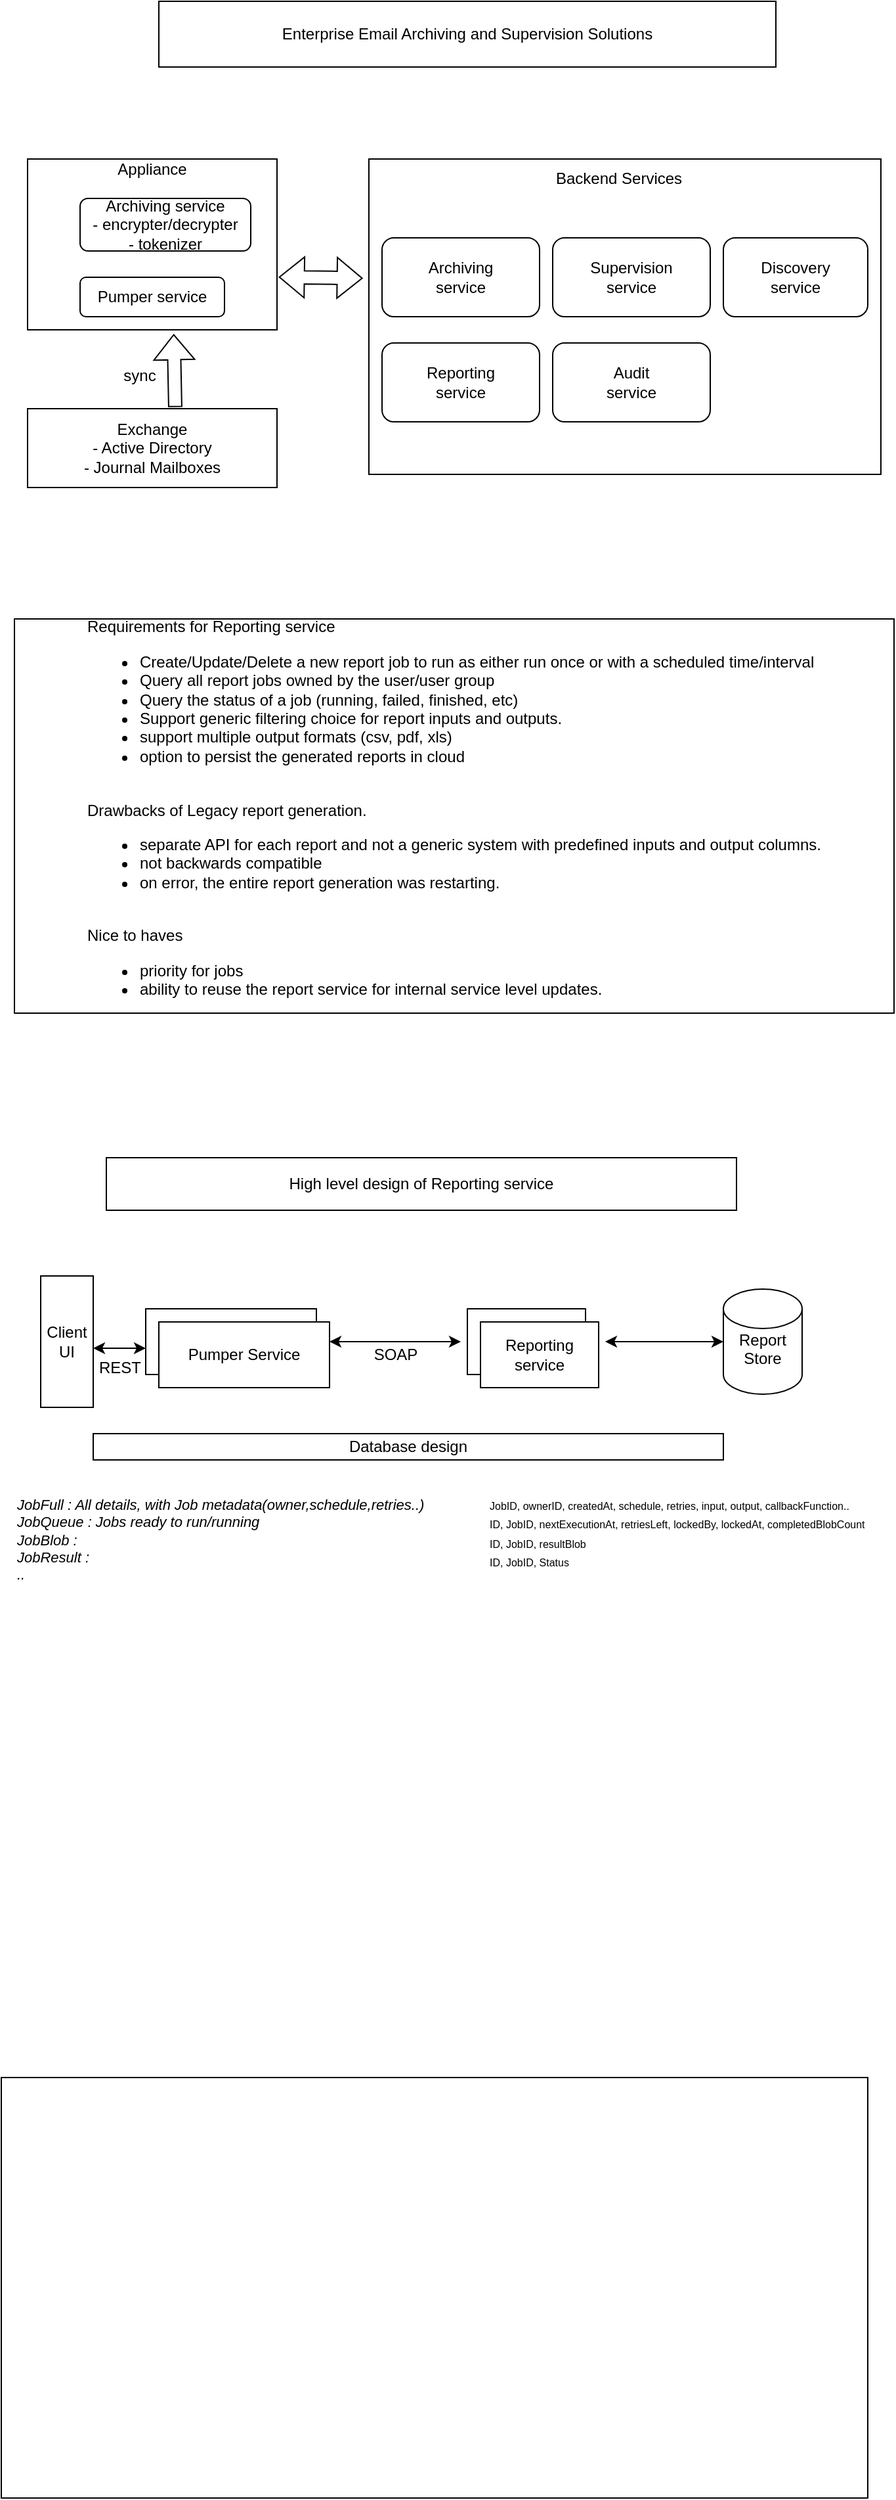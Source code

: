 <mxfile version="24.6.5" type="github">
  <diagram name="Page-1" id="atFdlXVNPNenRuwR08LR">
    <mxGraphModel dx="847" dy="303" grid="1" gridSize="10" guides="1" tooltips="1" connect="1" arrows="1" fold="1" page="1" pageScale="1" pageWidth="850" pageHeight="1100" math="0" shadow="0">
      <root>
        <mxCell id="0" />
        <mxCell id="1" parent="0" />
        <mxCell id="uciV34WFaMNDTHBEuoeK-1" value="Appliance&lt;div&gt;&lt;br&gt;&lt;/div&gt;&lt;div&gt;&lt;br&gt;&lt;/div&gt;&lt;div&gt;&lt;br&gt;&lt;/div&gt;&lt;div&gt;&lt;br&gt;&lt;/div&gt;&lt;div&gt;&lt;br&gt;&lt;/div&gt;&lt;div&gt;&lt;br&gt;&lt;/div&gt;&lt;div&gt;&lt;br&gt;&lt;/div&gt;&lt;div&gt;&lt;br&gt;&lt;/div&gt;" style="rounded=0;whiteSpace=wrap;html=1;" parent="1" vertex="1">
          <mxGeometry x="100" y="160" width="190" height="130" as="geometry" />
        </mxCell>
        <mxCell id="uciV34WFaMNDTHBEuoeK-2" value="Exchange&lt;div&gt;- Active Directory&lt;/div&gt;&lt;div&gt;- Journal Mailboxes&lt;/div&gt;" style="rounded=0;whiteSpace=wrap;html=1;" parent="1" vertex="1">
          <mxGeometry x="100" y="350" width="190" height="60" as="geometry" />
        </mxCell>
        <mxCell id="uciV34WFaMNDTHBEuoeK-5" value="Archiving&amp;nbsp;&lt;span style=&quot;background-color: initial;&quot;&gt;service&lt;/span&gt;&lt;div&gt;&lt;span style=&quot;background-color: initial;&quot;&gt;- encrypter/decrypter&lt;/span&gt;&lt;/div&gt;&lt;div&gt;&lt;span style=&quot;background-color: initial;&quot;&gt;- tokenizer&lt;/span&gt;&lt;/div&gt;" style="rounded=1;whiteSpace=wrap;html=1;" parent="1" vertex="1">
          <mxGeometry x="140" y="190" width="130" height="40" as="geometry" />
        </mxCell>
        <mxCell id="uciV34WFaMNDTHBEuoeK-7" value="" style="rounded=0;whiteSpace=wrap;html=1;" parent="1" vertex="1">
          <mxGeometry x="360" y="160" width="390" height="240" as="geometry" />
        </mxCell>
        <mxCell id="uciV34WFaMNDTHBEuoeK-8" value="Reporting&lt;div&gt;service&lt;/div&gt;" style="rounded=1;whiteSpace=wrap;html=1;" parent="1" vertex="1">
          <mxGeometry x="370" y="300" width="120" height="60" as="geometry" />
        </mxCell>
        <mxCell id="uciV34WFaMNDTHBEuoeK-9" value="Audit&lt;div&gt;service&lt;/div&gt;" style="rounded=1;whiteSpace=wrap;html=1;" parent="1" vertex="1">
          <mxGeometry x="500" y="300" width="120" height="60" as="geometry" />
        </mxCell>
        <mxCell id="uciV34WFaMNDTHBEuoeK-10" value="Archiving&lt;div&gt;service&lt;/div&gt;" style="rounded=1;whiteSpace=wrap;html=1;" parent="1" vertex="1">
          <mxGeometry x="370" y="220" width="120" height="60" as="geometry" />
        </mxCell>
        <mxCell id="uciV34WFaMNDTHBEuoeK-11" value="Supervision&lt;div&gt;service&lt;/div&gt;" style="rounded=1;whiteSpace=wrap;html=1;" parent="1" vertex="1">
          <mxGeometry x="500" y="220" width="120" height="60" as="geometry" />
        </mxCell>
        <mxCell id="uciV34WFaMNDTHBEuoeK-12" value="Discovery&lt;div&gt;service&lt;/div&gt;" style="rounded=1;whiteSpace=wrap;html=1;" parent="1" vertex="1">
          <mxGeometry x="630" y="220" width="110" height="60" as="geometry" />
        </mxCell>
        <mxCell id="uciV34WFaMNDTHBEuoeK-13" value="Pumper service" style="rounded=1;whiteSpace=wrap;html=1;" parent="1" vertex="1">
          <mxGeometry x="140" y="250" width="110" height="30" as="geometry" />
        </mxCell>
        <mxCell id="uciV34WFaMNDTHBEuoeK-15" value="" style="shape=flexArrow;endArrow=classic;html=1;rounded=0;entryX=0.586;entryY=1.025;entryDx=0;entryDy=0;entryPerimeter=0;exitX=0.592;exitY=-0.02;exitDx=0;exitDy=0;exitPerimeter=0;" parent="1" source="uciV34WFaMNDTHBEuoeK-2" target="uciV34WFaMNDTHBEuoeK-1" edge="1">
          <mxGeometry width="50" height="50" relative="1" as="geometry">
            <mxPoint x="400" y="380" as="sourcePoint" />
            <mxPoint x="450" y="330" as="targetPoint" />
          </mxGeometry>
        </mxCell>
        <mxCell id="uciV34WFaMNDTHBEuoeK-17" value="sync" style="text;html=1;align=center;verticalAlign=middle;resizable=0;points=[];autosize=1;strokeColor=none;fillColor=none;" parent="1" vertex="1">
          <mxGeometry x="160" y="310" width="50" height="30" as="geometry" />
        </mxCell>
        <mxCell id="uciV34WFaMNDTHBEuoeK-20" value="" style="shape=flexArrow;endArrow=classic;startArrow=classic;html=1;rounded=0;exitX=1.007;exitY=0.691;exitDx=0;exitDy=0;exitPerimeter=0;entryX=-0.012;entryY=0.378;entryDx=0;entryDy=0;entryPerimeter=0;" parent="1" source="uciV34WFaMNDTHBEuoeK-1" target="uciV34WFaMNDTHBEuoeK-7" edge="1">
          <mxGeometry width="100" height="100" relative="1" as="geometry">
            <mxPoint x="370" y="400" as="sourcePoint" />
            <mxPoint x="470" y="300" as="targetPoint" />
          </mxGeometry>
        </mxCell>
        <mxCell id="uciV34WFaMNDTHBEuoeK-21" value="Backend Services" style="text;html=1;align=center;verticalAlign=middle;resizable=0;points=[];autosize=1;strokeColor=none;fillColor=none;" parent="1" vertex="1">
          <mxGeometry x="490" y="160" width="120" height="30" as="geometry" />
        </mxCell>
        <mxCell id="KOVVbHCTlGGZfohRkDMk-2" value="Enterprise Email Archiving and Supervision Solutions" style="rounded=0;whiteSpace=wrap;html=1;" parent="1" vertex="1">
          <mxGeometry x="200" y="40" width="470" height="50" as="geometry" />
        </mxCell>
        <mxCell id="KOVVbHCTlGGZfohRkDMk-3" value="&lt;div style=&quot;text-align: left;&quot;&gt;&lt;span style=&quot;background-color: initial;&quot;&gt;Requirements for Reporting service&lt;/span&gt;&lt;/div&gt;&lt;div&gt;&lt;ul&gt;&lt;li style=&quot;text-align: left;&quot;&gt;Create/Update/Delete a new report job to run as either run once or with a scheduled time/interval&lt;/li&gt;&lt;li style=&quot;text-align: left;&quot;&gt;&lt;span style=&quot;background-color: initial;&quot;&gt;Query all report jobs owned by the user/user group&lt;/span&gt;&lt;/li&gt;&lt;li style=&quot;text-align: left;&quot;&gt;Query the status of a job (running, failed, finished, etc)&amp;nbsp;&lt;/li&gt;&lt;li style=&quot;text-align: left;&quot;&gt;Support generic filtering choice for report inputs and outputs.&lt;/li&gt;&lt;li style=&quot;text-align: left;&quot;&gt;support multiple output formats (csv, pdf, xls)&lt;/li&gt;&lt;li style=&quot;text-align: left;&quot;&gt;option to persist the generated reports in cloud&lt;/li&gt;&lt;/ul&gt;&lt;div style=&quot;text-align: left;&quot;&gt;&lt;br&gt;&lt;/div&gt;&lt;/div&gt;&lt;div style=&quot;text-align: left;&quot;&gt;Drawbacks of Legacy report generation.&lt;/div&gt;&lt;div style=&quot;text-align: left;&quot;&gt;&lt;ul&gt;&lt;li&gt;separate API for each report and not a generic system with predefined inputs and output columns.&lt;/li&gt;&lt;li&gt;not backwards compatible&lt;/li&gt;&lt;li&gt;on error, the entire report generation was restarting.&lt;/li&gt;&lt;/ul&gt;&lt;div&gt;&lt;br&gt;&lt;/div&gt;&lt;div&gt;Nice to haves&lt;/div&gt;&lt;div&gt;&lt;ul&gt;&lt;li&gt;priority for jobs&lt;/li&gt;&lt;li&gt;ability to reuse the report service for internal service level updates.&lt;/li&gt;&lt;/ul&gt;&lt;/div&gt;&lt;/div&gt;" style="rounded=0;whiteSpace=wrap;html=1;" parent="1" vertex="1">
          <mxGeometry x="90" y="510" width="670" height="300" as="geometry" />
        </mxCell>
        <mxCell id="KOVVbHCTlGGZfohRkDMk-6" value="" style="rounded=0;whiteSpace=wrap;html=1;" parent="1" vertex="1">
          <mxGeometry x="80" y="1620" width="660" height="320" as="geometry" />
        </mxCell>
        <mxCell id="KOVVbHCTlGGZfohRkDMk-7" value="High level design of Reporting service" style="rounded=0;whiteSpace=wrap;html=1;" parent="1" vertex="1">
          <mxGeometry x="160" y="920" width="480" height="40" as="geometry" />
        </mxCell>
        <mxCell id="KOVVbHCTlGGZfohRkDMk-8" value="Pumper Service" style="rounded=0;whiteSpace=wrap;html=1;" parent="1" vertex="1">
          <mxGeometry x="190" y="1035" width="130" height="50" as="geometry" />
        </mxCell>
        <mxCell id="KOVVbHCTlGGZfohRkDMk-9" value="Reporting service" style="rounded=0;whiteSpace=wrap;html=1;" parent="1" vertex="1">
          <mxGeometry x="435" y="1035" width="90" height="50" as="geometry" />
        </mxCell>
        <mxCell id="KOVVbHCTlGGZfohRkDMk-10" value="Report&lt;div&gt;Store&lt;/div&gt;&lt;div&gt;&lt;br&gt;&lt;/div&gt;" style="shape=cylinder3;whiteSpace=wrap;html=1;boundedLbl=1;backgroundOutline=1;size=15;" parent="1" vertex="1">
          <mxGeometry x="630" y="1020" width="60" height="80" as="geometry" />
        </mxCell>
        <mxCell id="KOVVbHCTlGGZfohRkDMk-13" value="" style="endArrow=classic;startArrow=classic;html=1;rounded=0;" parent="1" edge="1">
          <mxGeometry width="50" height="50" relative="1" as="geometry">
            <mxPoint x="330" y="1060" as="sourcePoint" />
            <mxPoint x="430" y="1060" as="targetPoint" />
          </mxGeometry>
        </mxCell>
        <mxCell id="KOVVbHCTlGGZfohRkDMk-14" value="SOAP" style="text;html=1;align=center;verticalAlign=middle;resizable=0;points=[];autosize=1;strokeColor=none;fillColor=none;" parent="1" vertex="1">
          <mxGeometry x="350" y="1055" width="60" height="30" as="geometry" />
        </mxCell>
        <mxCell id="KOVVbHCTlGGZfohRkDMk-15" value="" style="endArrow=classic;startArrow=classic;html=1;rounded=0;entryX=0;entryY=0.5;entryDx=0;entryDy=0;entryPerimeter=0;" parent="1" target="KOVVbHCTlGGZfohRkDMk-10" edge="1">
          <mxGeometry width="50" height="50" relative="1" as="geometry">
            <mxPoint x="540" y="1060" as="sourcePoint" />
            <mxPoint x="680" y="1059.74" as="targetPoint" />
          </mxGeometry>
        </mxCell>
        <mxCell id="kCV1iPRDWKwrLifgBGbF-1" value="Reporting service" style="rounded=0;whiteSpace=wrap;html=1;align=center;" vertex="1" parent="1">
          <mxGeometry x="445" y="1045" width="90" height="50" as="geometry" />
        </mxCell>
        <mxCell id="kCV1iPRDWKwrLifgBGbF-3" value="Client&lt;div&gt;UI&lt;/div&gt;" style="rounded=0;whiteSpace=wrap;html=1;" vertex="1" parent="1">
          <mxGeometry x="110" y="1010" width="40" height="100" as="geometry" />
        </mxCell>
        <mxCell id="kCV1iPRDWKwrLifgBGbF-5" value="" style="endArrow=classic;startArrow=classic;html=1;rounded=0;" edge="1" parent="1" source="kCV1iPRDWKwrLifgBGbF-6">
          <mxGeometry width="50" height="50" relative="1" as="geometry">
            <mxPoint x="150" y="1065" as="sourcePoint" />
            <mxPoint x="190" y="1065" as="targetPoint" />
          </mxGeometry>
        </mxCell>
        <mxCell id="kCV1iPRDWKwrLifgBGbF-7" value="" style="endArrow=classic;startArrow=classic;html=1;rounded=0;" edge="1" parent="1" target="kCV1iPRDWKwrLifgBGbF-6">
          <mxGeometry width="50" height="50" relative="1" as="geometry">
            <mxPoint x="150" y="1065" as="sourcePoint" />
            <mxPoint x="190" y="1065" as="targetPoint" />
          </mxGeometry>
        </mxCell>
        <mxCell id="kCV1iPRDWKwrLifgBGbF-6" value="REST" style="text;html=1;align=center;verticalAlign=middle;resizable=0;points=[];autosize=1;strokeColor=none;fillColor=none;" vertex="1" parent="1">
          <mxGeometry x="140" y="1065" width="60" height="30" as="geometry" />
        </mxCell>
        <mxCell id="kCV1iPRDWKwrLifgBGbF-8" value="" style="endArrow=classic;startArrow=classic;html=1;rounded=0;" edge="1" parent="1">
          <mxGeometry width="50" height="50" relative="1" as="geometry">
            <mxPoint x="150" y="1065" as="sourcePoint" />
            <mxPoint x="190" y="1065" as="targetPoint" />
          </mxGeometry>
        </mxCell>
        <mxCell id="kCV1iPRDWKwrLifgBGbF-9" value="Pumper Service" style="rounded=0;whiteSpace=wrap;html=1;" vertex="1" parent="1">
          <mxGeometry x="200" y="1045" width="130" height="50" as="geometry" />
        </mxCell>
        <mxCell id="kCV1iPRDWKwrLifgBGbF-11" value="&lt;font style=&quot;font-size: 11px;&quot;&gt;&lt;i&gt;JobFull : All details, with Job metadata(owner,schedule,retries..)&lt;/i&gt;&lt;/font&gt;&lt;div style=&quot;font-size: 11px;&quot;&gt;&lt;font style=&quot;font-size: 11px;&quot;&gt;&lt;i&gt;JobQueue : Jobs ready to run/running&lt;/i&gt;&lt;/font&gt;&lt;/div&gt;&lt;div style=&quot;font-size: 11px;&quot;&gt;&lt;font style=&quot;font-size: 11px;&quot;&gt;&lt;i&gt;JobBlob :&amp;nbsp;&lt;/i&gt;&lt;/font&gt;&lt;/div&gt;&lt;div style=&quot;font-size: 11px;&quot;&gt;&lt;font style=&quot;font-size: 11px;&quot;&gt;&lt;i&gt;JobResult :&amp;nbsp;&lt;/i&gt;&lt;/font&gt;&lt;/div&gt;&lt;div style=&quot;font-size: 11px;&quot;&gt;&lt;font style=&quot;font-size: 11px;&quot;&gt;&lt;i&gt;..&lt;/i&gt;&lt;/font&gt;&lt;/div&gt;" style="text;html=1;align=left;verticalAlign=middle;resizable=0;points=[];autosize=1;strokeColor=none;fillColor=none;" vertex="1" parent="1">
          <mxGeometry x="90" y="1170" width="330" height="80" as="geometry" />
        </mxCell>
        <mxCell id="kCV1iPRDWKwrLifgBGbF-13" value="Database design" style="rounded=0;whiteSpace=wrap;html=1;" vertex="1" parent="1">
          <mxGeometry x="150" y="1130" width="480" height="20" as="geometry" />
        </mxCell>
        <mxCell id="kCV1iPRDWKwrLifgBGbF-14" value="&lt;div style=&quot;&quot;&gt;&lt;span style=&quot;font-size: 8px; background-color: initial;&quot;&gt;JobID, ownerID, createdAt, schedule, retries, input, output, callbackFunction..&lt;/span&gt;&lt;/div&gt;&lt;div style=&quot;&quot;&gt;&lt;font style=&quot;font-size: 8px;&quot;&gt;ID, JobID,&amp;nbsp;&lt;span style=&quot;background-color: initial;&quot;&gt;nextExecutionAt, retriesLeft, lockedBy, lockedAt, completedBlobCount&lt;/span&gt;&lt;br&gt;&lt;/font&gt;&lt;/div&gt;&lt;div&gt;&lt;font style=&quot;font-size: 8px;&quot;&gt;ID, JobID, resultBlob&lt;/font&gt;&lt;/div&gt;&lt;div&gt;&lt;font style=&quot;font-size: 8px;&quot;&gt;ID, JobID, Status&lt;/font&gt;&lt;/div&gt;" style="text;html=1;align=left;verticalAlign=middle;resizable=0;points=[];autosize=1;strokeColor=none;fillColor=none;" vertex="1" parent="1">
          <mxGeometry x="450" y="1170" width="310" height="70" as="geometry" />
        </mxCell>
      </root>
    </mxGraphModel>
  </diagram>
</mxfile>
